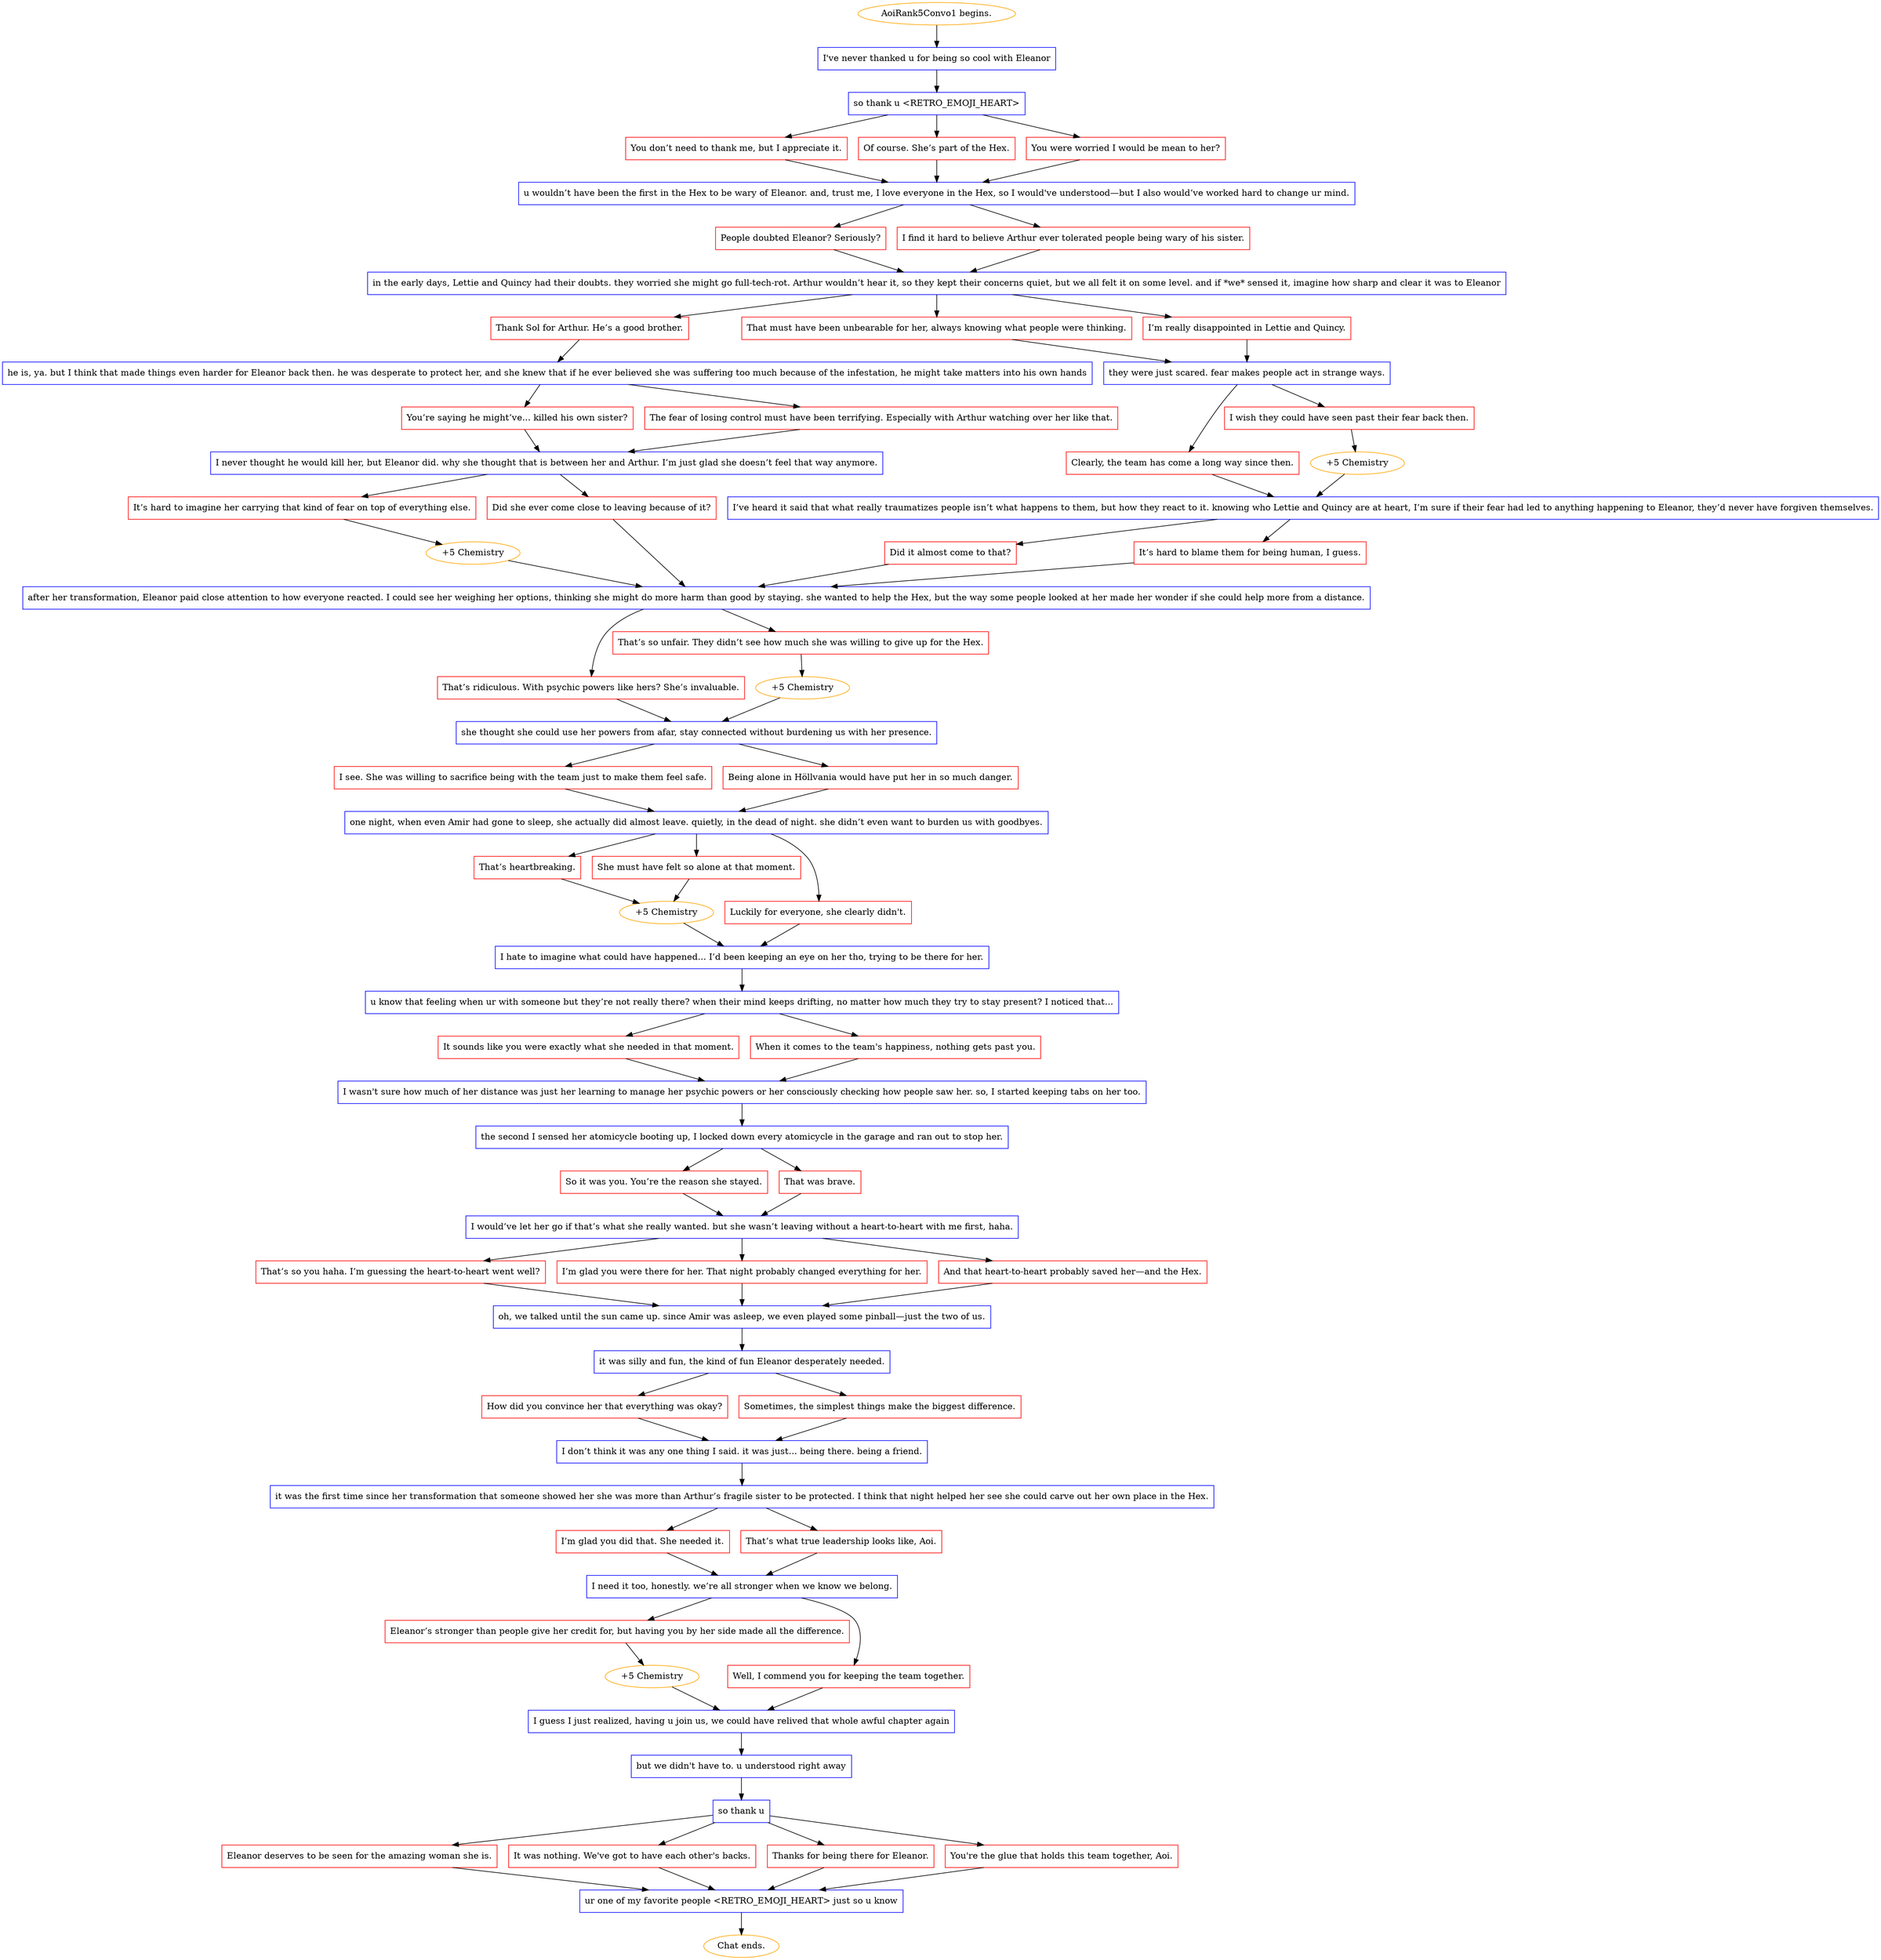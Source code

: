 digraph {
	"AoiRank5Convo1 begins." [color=orange];
		"AoiRank5Convo1 begins." -> j2927008713;
	j2927008713 [label="I've never thanked u for being so cool with Eleanor",shape=box,color=blue];
		j2927008713 -> j247093;
	j247093 [label="so thank u <RETRO_EMOJI_HEART>",shape=box,color=blue];
		j247093 -> j2960310816;
		j247093 -> j3275659225;
		j247093 -> j1818005762;
	j2960310816 [label="You don’t need to thank me, but I appreciate it.",shape=box,color=red];
		j2960310816 -> j3092780439;
	j3275659225 [label="Of course. She’s part of the Hex.",shape=box,color=red];
		j3275659225 -> j3092780439;
	j1818005762 [label="You were worried I would be mean to her?",shape=box,color=red];
		j1818005762 -> j3092780439;
	j3092780439 [label="u wouldn’t have been the first in the Hex to be wary of Eleanor. and, trust me, I love everyone in the Hex, so I would've understood—but I also would’ve worked hard to change ur mind.",shape=box,color=blue];
		j3092780439 -> j2055118981;
		j3092780439 -> j850222477;
	j2055118981 [label="People doubted Eleanor? Seriously?",shape=box,color=red];
		j2055118981 -> j224970347;
	j850222477 [label="I find it hard to believe Arthur ever tolerated people being wary of his sister.",shape=box,color=red];
		j850222477 -> j224970347;
	j224970347 [label="in the early days, Lettie and Quincy had their doubts. they worried she might go full-tech-rot. Arthur wouldn’t hear it, so they kept their concerns quiet, but we all felt it on some level. and if *we* sensed it, imagine how sharp and clear it was to Eleanor",shape=box,color=blue];
		j224970347 -> j770959592;
		j224970347 -> j28347213;
		j224970347 -> j2511401119;
	j770959592 [label="Thank Sol for Arthur. He’s a good brother.",shape=box,color=red];
		j770959592 -> j4133992630;
	j28347213 [label="That must have been unbearable for her, always knowing what people were thinking.",shape=box,color=red];
		j28347213 -> j4131918394;
	j2511401119 [label="I’m really disappointed in Lettie and Quincy.",shape=box,color=red];
		j2511401119 -> j4131918394;
	j4133992630 [label="he is, ya. but I think that made things even harder for Eleanor back then. he was desperate to protect her, and she knew that if he ever believed she was suffering too much because of the infestation, he might take matters into his own hands",shape=box,color=blue];
		j4133992630 -> j3504827900;
		j4133992630 -> j1587103805;
	j4131918394 [label="they were just scared. fear makes people act in strange ways.",shape=box,color=blue];
		j4131918394 -> j890126336;
		j4131918394 -> j2426026138;
	j3504827900 [label="You’re saying he might’ve... killed his own sister?",shape=box,color=red];
		j3504827900 -> j1747417858;
	j1587103805 [label="The fear of losing control must have been terrifying. Especially with Arthur watching over her like that.",shape=box,color=red];
		j1587103805 -> j1747417858;
	j890126336 [label="Clearly, the team has come a long way since then.",shape=box,color=red];
		j890126336 -> j2375900260;
	j2426026138 [label="I wish they could have seen past their fear back then.",shape=box,color=red];
		j2426026138 -> j2276502092;
	j1747417858 [label="I never thought he would kill her, but Eleanor did. why she thought that is between her and Arthur. I’m just glad she doesn’t feel that way anymore.",shape=box,color=blue];
		j1747417858 -> j520071004;
		j1747417858 -> j2178027209;
	j2375900260 [label="I’ve heard it said that what really traumatizes people isn’t what happens to them, but how they react to it. knowing who Lettie and Quincy are at heart, I’m sure if their fear had led to anything happening to Eleanor, they’d never have forgiven themselves.",shape=box,color=blue];
		j2375900260 -> j518204690;
		j2375900260 -> j1496017757;
	j2276502092 [label="+5 Chemistry",color=orange];
		j2276502092 -> j2375900260;
	j520071004 [label="It’s hard to imagine her carrying that kind of fear on top of everything else.",shape=box,color=red];
		j520071004 -> j1845249184;
	j2178027209 [label="Did she ever come close to leaving because of it?",shape=box,color=red];
		j2178027209 -> j3130499342;
	j518204690 [label="Did it almost come to that?",shape=box,color=red];
		j518204690 -> j3130499342;
	j1496017757 [label="It’s hard to blame them for being human, I guess.",shape=box,color=red];
		j1496017757 -> j3130499342;
	j1845249184 [label="+5 Chemistry",color=orange];
		j1845249184 -> j3130499342;
	j3130499342 [label="after her transformation, Eleanor paid close attention to how everyone reacted. I could see her weighing her options, thinking she might do more harm than good by staying. she wanted to help the Hex, but the way some people looked at her made her wonder if she could help more from a distance.",shape=box,color=blue];
		j3130499342 -> j1262562974;
		j3130499342 -> j2280888989;
	j1262562974 [label="That’s ridiculous. With psychic powers like hers? She’s invaluable.",shape=box,color=red];
		j1262562974 -> j1859569270;
	j2280888989 [label="That’s so unfair. They didn’t see how much she was willing to give up for the Hex.",shape=box,color=red];
		j2280888989 -> j747569581;
	j1859569270 [label="she thought she could use her powers from afar, stay connected without burdening us with her presence.",shape=box,color=blue];
		j1859569270 -> j3812388046;
		j1859569270 -> j2759993041;
	j747569581 [label="+5 Chemistry",color=orange];
		j747569581 -> j1859569270;
	j3812388046 [label="I see. She was willing to sacrifice being with the team just to make them feel safe.",shape=box,color=red];
		j3812388046 -> j3646047288;
	j2759993041 [label="Being alone in Höllvania would have put her in so much danger.",shape=box,color=red];
		j2759993041 -> j3646047288;
	j3646047288 [label="one night, when even Amir had gone to sleep, she actually did almost leave. quietly, in the dead of night. she didn’t even want to burden us with goodbyes.",shape=box,color=blue];
		j3646047288 -> j1471681838;
		j3646047288 -> j1118060961;
		j3646047288 -> j2761773545;
	j1471681838 [label="That’s heartbreaking.",shape=box,color=red];
		j1471681838 -> j1265865931;
	j1118060961 [label="Luckily for everyone, she clearly didn't.",shape=box,color=red];
		j1118060961 -> j269158893;
	j2761773545 [label="She must have felt so alone at that moment.",shape=box,color=red];
		j2761773545 -> j1265865931;
	j1265865931 [label="+5 Chemistry",color=orange];
		j1265865931 -> j269158893;
	j269158893 [label="I hate to imagine what could have happened... I’d been keeping an eye on her tho, trying to be there for her.",shape=box,color=blue];
		j269158893 -> j1652231881;
	j1652231881 [label="u know that feeling when ur with someone but they’re not really there? when their mind keeps drifting, no matter how much they try to stay present? I noticed that...",shape=box,color=blue];
		j1652231881 -> j1043861045;
		j1652231881 -> j1472650168;
	j1043861045 [label="It sounds like you were exactly what she needed in that moment.",shape=box,color=red];
		j1043861045 -> j3056066831;
	j1472650168 [label="When it comes to the team's happiness, nothing gets past you.",shape=box,color=red];
		j1472650168 -> j3056066831;
	j3056066831 [label="I wasn't sure how much of her distance was just her learning to manage her psychic powers or her consciously checking how people saw her. so, I started keeping tabs on her too.",shape=box,color=blue];
		j3056066831 -> j1750069115;
	j1750069115 [label="the second I sensed her atomicycle booting up, I locked down every atomicycle in the garage and ran out to stop her.",shape=box,color=blue];
		j1750069115 -> j4177347424;
		j1750069115 -> j424917620;
	j4177347424 [label="So it was you. You’re the reason she stayed.",shape=box,color=red];
		j4177347424 -> j3070558303;
	j424917620 [label="That was brave.",shape=box,color=red];
		j424917620 -> j3070558303;
	j3070558303 [label="I would’ve let her go if that’s what she really wanted. but she wasn’t leaving without a heart-to-heart with me first, haha.",shape=box,color=blue];
		j3070558303 -> j424389679;
		j3070558303 -> j550169299;
		j3070558303 -> j3270699511;
	j424389679 [label="That’s so you haha. I’m guessing the heart-to-heart went well?",shape=box,color=red];
		j424389679 -> j1348181667;
	j550169299 [label="I’m glad you were there for her. That night probably changed everything for her.",shape=box,color=red];
		j550169299 -> j1348181667;
	j3270699511 [label="And that heart-to-heart probably saved her—and the Hex.",shape=box,color=red];
		j3270699511 -> j1348181667;
	j1348181667 [label="oh, we talked until the sun came up. since Amir was asleep, we even played some pinball—just the two of us.",shape=box,color=blue];
		j1348181667 -> j1536581295;
	j1536581295 [label="it was silly and fun, the kind of fun Eleanor desperately needed.",shape=box,color=blue];
		j1536581295 -> j178619688;
		j1536581295 -> j3355770864;
	j178619688 [label="How did you convince her that everything was okay?",shape=box,color=red];
		j178619688 -> j110813317;
	j3355770864 [label="Sometimes, the simplest things make the biggest difference.",shape=box,color=red];
		j3355770864 -> j110813317;
	j110813317 [label="I don’t think it was any one thing I said. it was just... being there. being a friend.",shape=box,color=blue];
		j110813317 -> j3687130199;
	j3687130199 [label="it was the first time since her transformation that someone showed her she was more than Arthur’s fragile sister to be protected. I think that night helped her see she could carve out her own place in the Hex.",shape=box,color=blue];
		j3687130199 -> j2292507289;
		j3687130199 -> j3130279084;
	j2292507289 [label="I’m glad you did that. She needed it.",shape=box,color=red];
		j2292507289 -> j2497470453;
	j3130279084 [label="That’s what true leadership looks like, Aoi.",shape=box,color=red];
		j3130279084 -> j2497470453;
	j2497470453 [label="I need it too, honestly. we’re all stronger when we know we belong.",shape=box,color=blue];
		j2497470453 -> j529550383;
		j2497470453 -> j3777621604;
	j529550383 [label="Eleanor’s stronger than people give her credit for, but having you by her side made all the difference.",shape=box,color=red];
		j529550383 -> j104226315;
	j3777621604 [label="Well, I commend you for keeping the team together.",shape=box,color=red];
		j3777621604 -> j190038011;
	j104226315 [label="+5 Chemistry",color=orange];
		j104226315 -> j190038011;
	j190038011 [label="I guess I just realized, having u join us, we could have relived that whole awful chapter again",shape=box,color=blue];
		j190038011 -> j3465259627;
	j3465259627 [label="but we didn't have to. u understood right away",shape=box,color=blue];
		j3465259627 -> j4019644040;
	j4019644040 [label="so thank u",shape=box,color=blue];
		j4019644040 -> j2846041058;
		j4019644040 -> j1002160454;
		j4019644040 -> j3034384236;
		j4019644040 -> j1337772136;
	j2846041058 [label="Eleanor deserves to be seen for the amazing woman she is.",shape=box,color=red];
		j2846041058 -> j3767351029;
	j1002160454 [label="It was nothing. We've got to have each other's backs.",shape=box,color=red];
		j1002160454 -> j3767351029;
	j3034384236 [label="Thanks for being there for Eleanor.",shape=box,color=red];
		j3034384236 -> j3767351029;
	j1337772136 [label="You're the glue that holds this team together, Aoi.",shape=box,color=red];
		j1337772136 -> j3767351029;
	j3767351029 [label="ur one of my favorite people <RETRO_EMOJI_HEART> just so u know",shape=box,color=blue];
		j3767351029 -> "Chat ends.";
	"Chat ends." [color=orange];
}